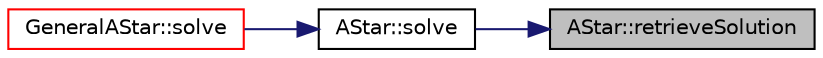 digraph "AStar::retrieveSolution"
{
 // INTERACTIVE_SVG=YES
 // LATEX_PDF_SIZE
  edge [fontname="Helvetica",fontsize="10",labelfontname="Helvetica",labelfontsize="10"];
  node [fontname="Helvetica",fontsize="10",shape=record];
  rankdir="RL";
  Node1 [label="AStar::retrieveSolution",height=0.2,width=0.4,color="black", fillcolor="grey75", style="filled", fontcolor="black",tooltip="Goes from the Node node to the root and extract the Solution."];
  Node1 -> Node2 [dir="back",color="midnightblue",fontsize="10",style="solid",fontname="Helvetica"];
  Node2 [label="AStar::solve",height=0.2,width=0.4,color="black", fillcolor="white", style="filled",URL="$classAStar.html#aee8daf3c1ab228779d19a62fe4b9ceea",tooltip="Solve problem and return Solution."];
  Node2 -> Node3 [dir="back",color="midnightblue",fontsize="10",style="solid",fontname="Helvetica"];
  Node3 [label="GeneralAStar::solve",height=0.2,width=0.4,color="red", fillcolor="white", style="filled",URL="$classGeneralAStar.html#a51f6f9e1d855becaada1943dc5d9be76",tooltip=" "];
}

